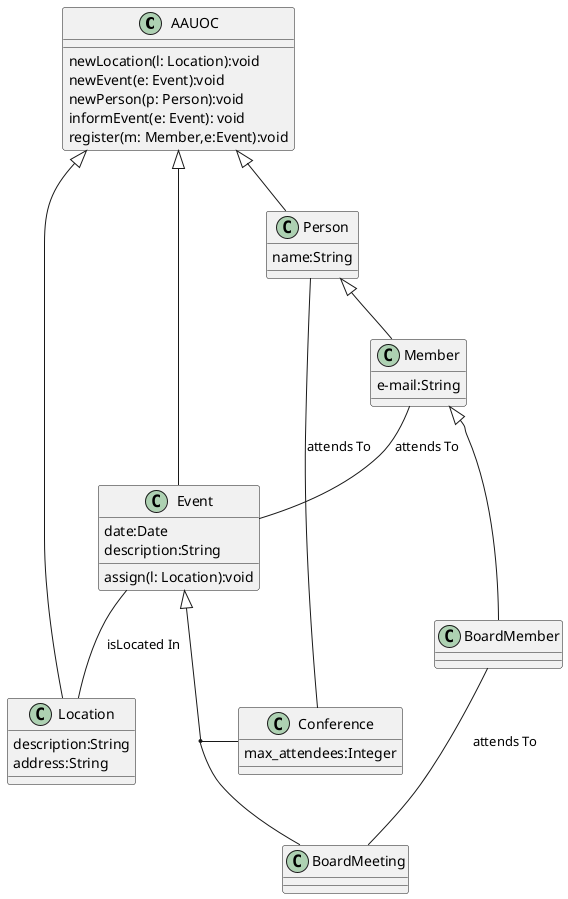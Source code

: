 @startuml

class AAUOC{
newLocation(l: Location):void
newEvent(e: Event):void
newPerson(p: Person):void
informEvent(e: Event): void
register(m: Member,e:Event):void
}
class Location{
description:String
address:String
}
class Event{
date:Date
description:String
assign(l: Location):void
}
class Person{
name:String
}
class Member{
e-mail:String
}
class BoardMember
class BoardMeeting
class Conference{
max_attendees:Integer
}

AAUOC <|-- Location
AAUOC <|-- Event
AAUOC <|-- Person
Person <|-- Member
Member <|-- BoardMember
Event <|-- BoardMeeting
Event -- Location :isLocated In
Member -- Event : attends To
BoardMember -- BoardMeeting : attends To
Person -- Conference : attends To
(Event, BoardMeeting) -- Conference

@enduml